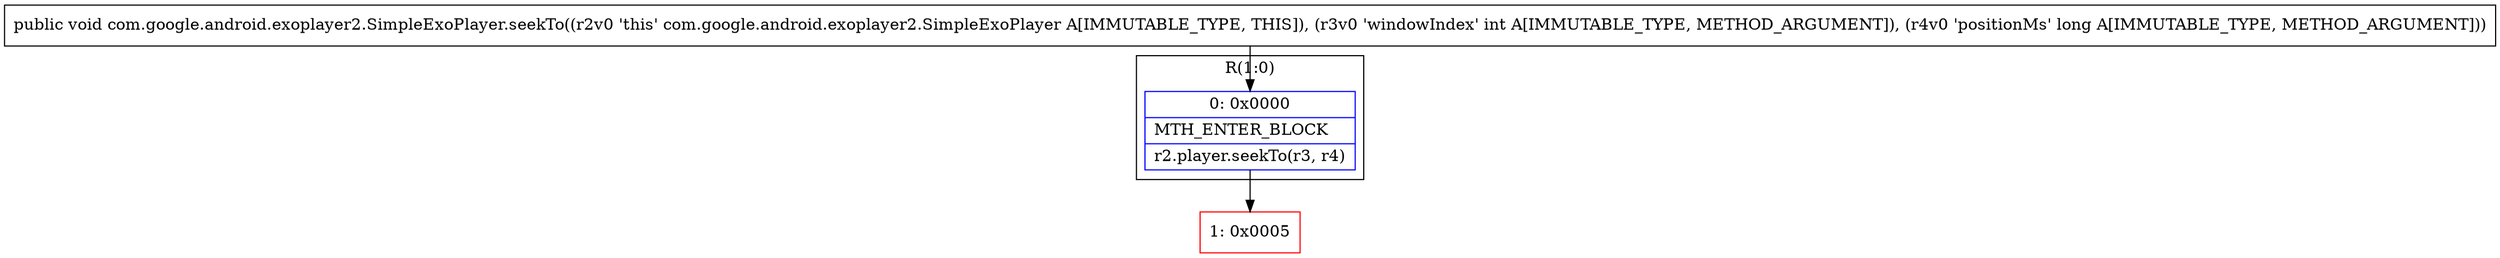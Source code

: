 digraph "CFG forcom.google.android.exoplayer2.SimpleExoPlayer.seekTo(IJ)V" {
subgraph cluster_Region_818368027 {
label = "R(1:0)";
node [shape=record,color=blue];
Node_0 [shape=record,label="{0\:\ 0x0000|MTH_ENTER_BLOCK\l|r2.player.seekTo(r3, r4)\l}"];
}
Node_1 [shape=record,color=red,label="{1\:\ 0x0005}"];
MethodNode[shape=record,label="{public void com.google.android.exoplayer2.SimpleExoPlayer.seekTo((r2v0 'this' com.google.android.exoplayer2.SimpleExoPlayer A[IMMUTABLE_TYPE, THIS]), (r3v0 'windowIndex' int A[IMMUTABLE_TYPE, METHOD_ARGUMENT]), (r4v0 'positionMs' long A[IMMUTABLE_TYPE, METHOD_ARGUMENT])) }"];
MethodNode -> Node_0;
Node_0 -> Node_1;
}

